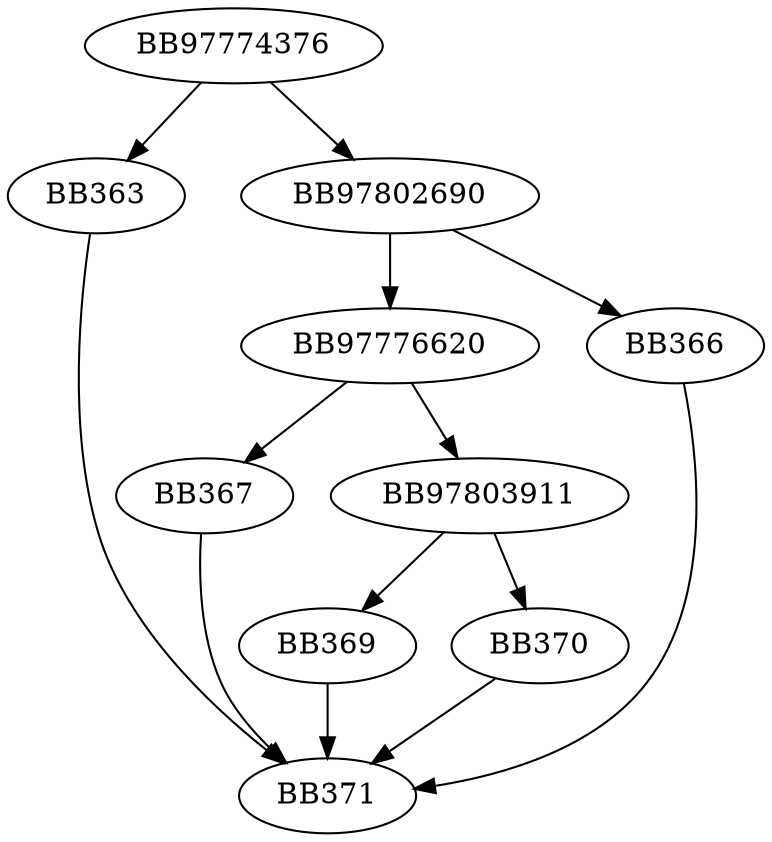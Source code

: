 digraph G{
	BB97774376->BB363;
	BB97774376->BB97802690;
	BB97802690->BB97776620;
	BB97802690->BB366;
	BB97776620->BB367;
	BB97776620->BB97803911;
	BB97803911->BB369;
	BB97803911->BB370;
	BB370->BB371;
	BB369->BB371;
	BB367->BB371;
	BB366->BB371;
	BB363->BB371;
}
